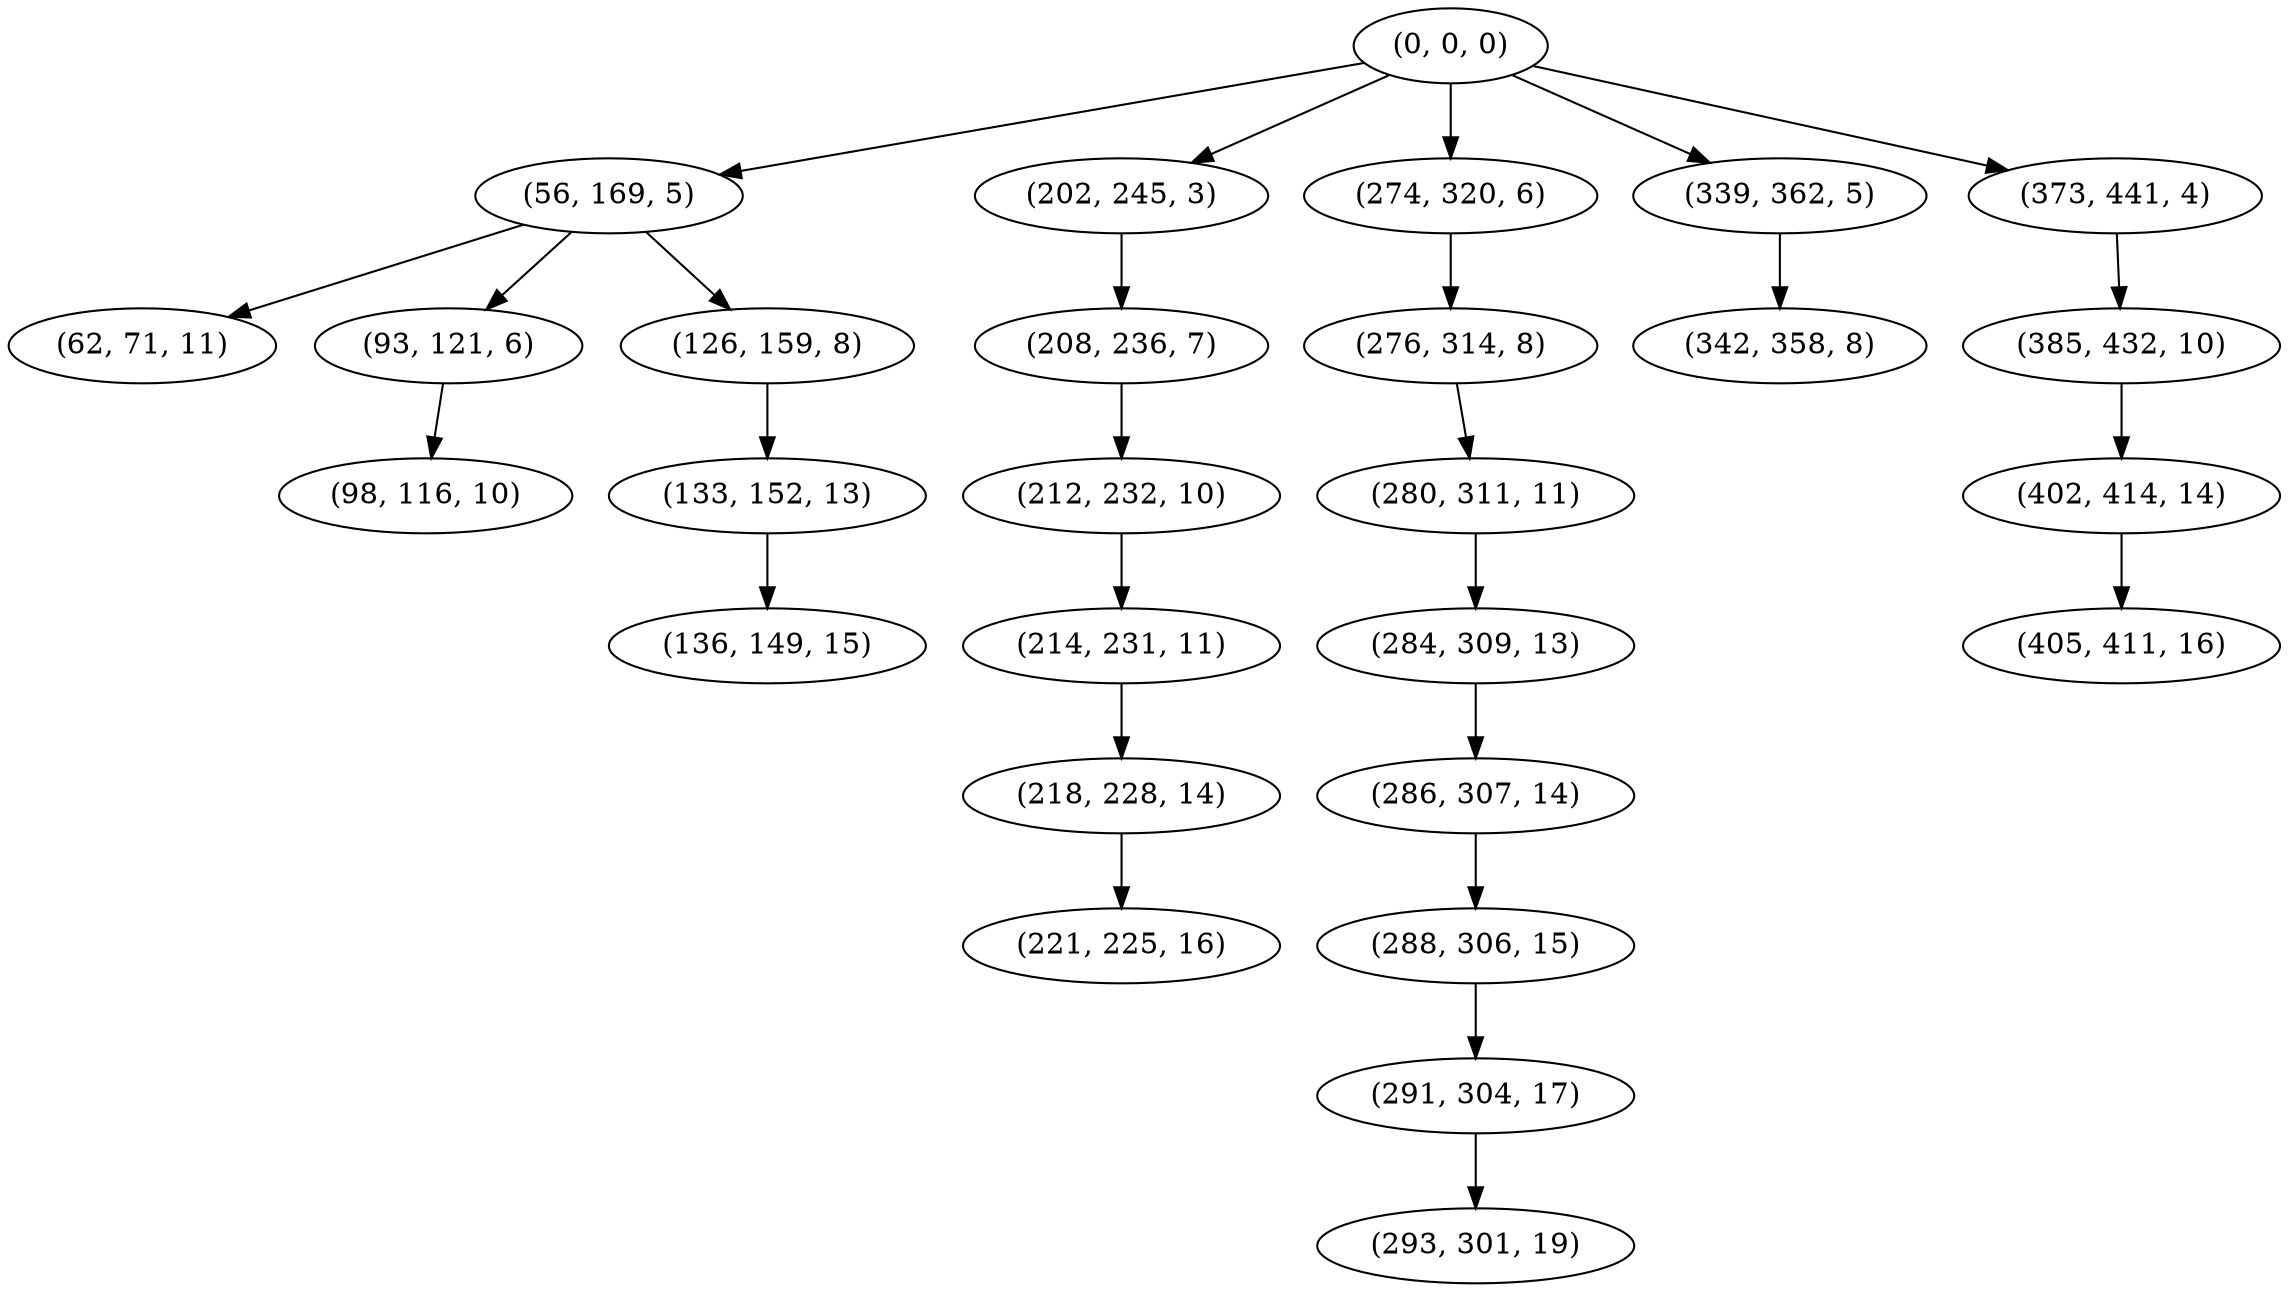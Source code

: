 digraph tree {
    "(0, 0, 0)";
    "(56, 169, 5)";
    "(62, 71, 11)";
    "(93, 121, 6)";
    "(98, 116, 10)";
    "(126, 159, 8)";
    "(133, 152, 13)";
    "(136, 149, 15)";
    "(202, 245, 3)";
    "(208, 236, 7)";
    "(212, 232, 10)";
    "(214, 231, 11)";
    "(218, 228, 14)";
    "(221, 225, 16)";
    "(274, 320, 6)";
    "(276, 314, 8)";
    "(280, 311, 11)";
    "(284, 309, 13)";
    "(286, 307, 14)";
    "(288, 306, 15)";
    "(291, 304, 17)";
    "(293, 301, 19)";
    "(339, 362, 5)";
    "(342, 358, 8)";
    "(373, 441, 4)";
    "(385, 432, 10)";
    "(402, 414, 14)";
    "(405, 411, 16)";
    "(0, 0, 0)" -> "(56, 169, 5)";
    "(0, 0, 0)" -> "(202, 245, 3)";
    "(0, 0, 0)" -> "(274, 320, 6)";
    "(0, 0, 0)" -> "(339, 362, 5)";
    "(0, 0, 0)" -> "(373, 441, 4)";
    "(56, 169, 5)" -> "(62, 71, 11)";
    "(56, 169, 5)" -> "(93, 121, 6)";
    "(56, 169, 5)" -> "(126, 159, 8)";
    "(93, 121, 6)" -> "(98, 116, 10)";
    "(126, 159, 8)" -> "(133, 152, 13)";
    "(133, 152, 13)" -> "(136, 149, 15)";
    "(202, 245, 3)" -> "(208, 236, 7)";
    "(208, 236, 7)" -> "(212, 232, 10)";
    "(212, 232, 10)" -> "(214, 231, 11)";
    "(214, 231, 11)" -> "(218, 228, 14)";
    "(218, 228, 14)" -> "(221, 225, 16)";
    "(274, 320, 6)" -> "(276, 314, 8)";
    "(276, 314, 8)" -> "(280, 311, 11)";
    "(280, 311, 11)" -> "(284, 309, 13)";
    "(284, 309, 13)" -> "(286, 307, 14)";
    "(286, 307, 14)" -> "(288, 306, 15)";
    "(288, 306, 15)" -> "(291, 304, 17)";
    "(291, 304, 17)" -> "(293, 301, 19)";
    "(339, 362, 5)" -> "(342, 358, 8)";
    "(373, 441, 4)" -> "(385, 432, 10)";
    "(385, 432, 10)" -> "(402, 414, 14)";
    "(402, 414, 14)" -> "(405, 411, 16)";
}

